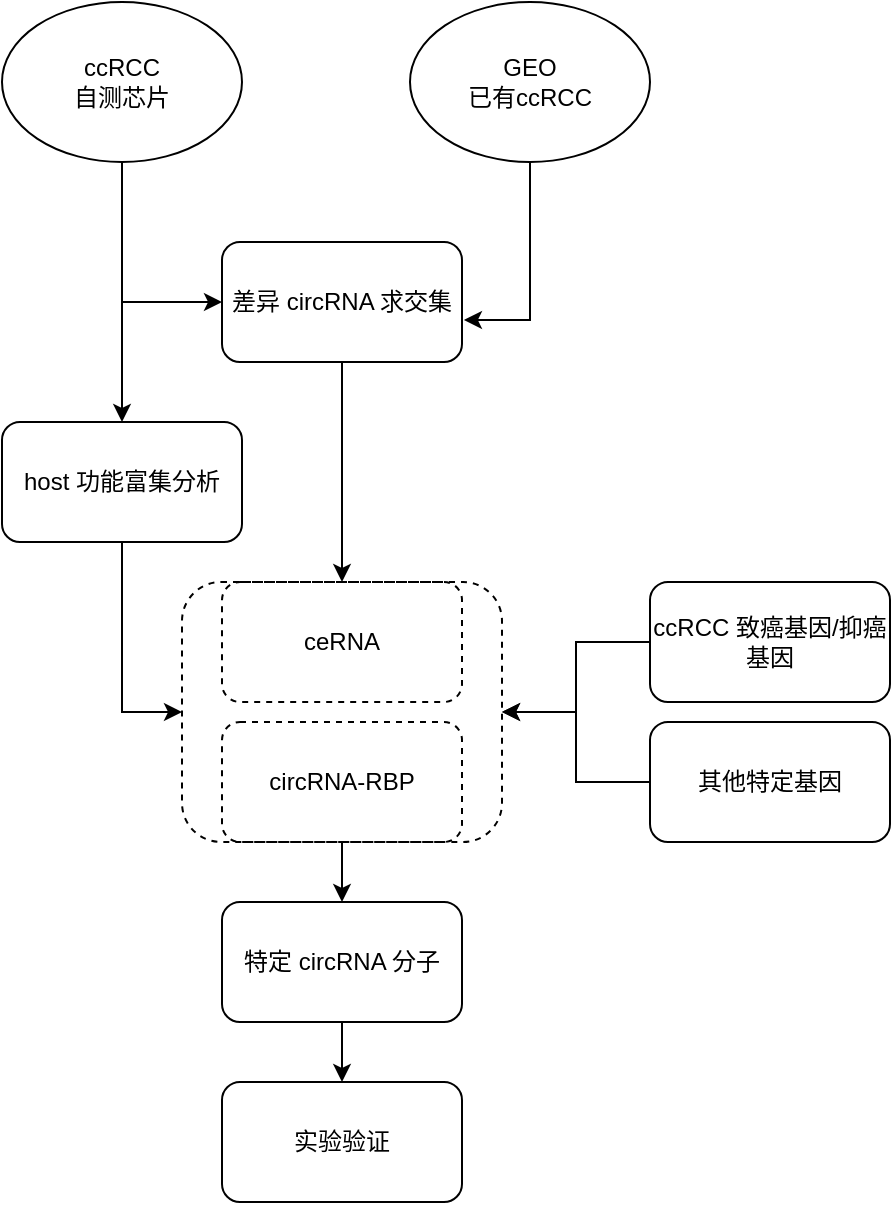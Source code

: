 <mxfile version="16.4.3" type="github">
  <diagram id="C5RBs43oDa-KdzZeNtuy" name="Page-1">
    <mxGraphModel dx="1422" dy="762" grid="1" gridSize="10" guides="1" tooltips="1" connect="1" arrows="1" fold="1" page="1" pageScale="1" pageWidth="827" pageHeight="1169" math="0" shadow="0">
      <root>
        <mxCell id="WIyWlLk6GJQsqaUBKTNV-0" />
        <mxCell id="WIyWlLk6GJQsqaUBKTNV-1" parent="WIyWlLk6GJQsqaUBKTNV-0" />
        <mxCell id="RJGZW5vNADiljtBDb6SS-3" style="edgeStyle=orthogonalEdgeStyle;rounded=0;orthogonalLoop=1;jettySize=auto;html=1;entryX=0;entryY=0.5;entryDx=0;entryDy=0;" edge="1" parent="WIyWlLk6GJQsqaUBKTNV-1" source="RJGZW5vNADiljtBDb6SS-0" target="RJGZW5vNADiljtBDb6SS-2">
          <mxGeometry relative="1" as="geometry" />
        </mxCell>
        <mxCell id="RJGZW5vNADiljtBDb6SS-29" style="edgeStyle=orthogonalEdgeStyle;rounded=0;orthogonalLoop=1;jettySize=auto;html=1;entryX=0.5;entryY=0;entryDx=0;entryDy=0;" edge="1" parent="WIyWlLk6GJQsqaUBKTNV-1" source="RJGZW5vNADiljtBDb6SS-0" target="RJGZW5vNADiljtBDb6SS-19">
          <mxGeometry relative="1" as="geometry" />
        </mxCell>
        <mxCell id="RJGZW5vNADiljtBDb6SS-0" value="ccRCC&lt;br&gt;自测芯片" style="ellipse;whiteSpace=wrap;html=1;" vertex="1" parent="WIyWlLk6GJQsqaUBKTNV-1">
          <mxGeometry x="150" y="90" width="120" height="80" as="geometry" />
        </mxCell>
        <mxCell id="RJGZW5vNADiljtBDb6SS-4" style="edgeStyle=orthogonalEdgeStyle;rounded=0;orthogonalLoop=1;jettySize=auto;html=1;entryX=1.008;entryY=0.65;entryDx=0;entryDy=0;entryPerimeter=0;" edge="1" parent="WIyWlLk6GJQsqaUBKTNV-1" source="RJGZW5vNADiljtBDb6SS-1" target="RJGZW5vNADiljtBDb6SS-2">
          <mxGeometry relative="1" as="geometry" />
        </mxCell>
        <mxCell id="RJGZW5vNADiljtBDb6SS-1" value="GEO&lt;br&gt;已有ccRCC" style="ellipse;whiteSpace=wrap;html=1;" vertex="1" parent="WIyWlLk6GJQsqaUBKTNV-1">
          <mxGeometry x="354" y="90" width="120" height="80" as="geometry" />
        </mxCell>
        <mxCell id="RJGZW5vNADiljtBDb6SS-28" style="edgeStyle=orthogonalEdgeStyle;rounded=0;orthogonalLoop=1;jettySize=auto;html=1;" edge="1" parent="WIyWlLk6GJQsqaUBKTNV-1" source="RJGZW5vNADiljtBDb6SS-2" target="RJGZW5vNADiljtBDb6SS-27">
          <mxGeometry relative="1" as="geometry" />
        </mxCell>
        <mxCell id="RJGZW5vNADiljtBDb6SS-2" value="差异 circRNA 求交集" style="rounded=1;whiteSpace=wrap;html=1;" vertex="1" parent="WIyWlLk6GJQsqaUBKTNV-1">
          <mxGeometry x="260" y="210" width="120" height="60" as="geometry" />
        </mxCell>
        <mxCell id="RJGZW5vNADiljtBDb6SS-34" style="edgeStyle=orthogonalEdgeStyle;rounded=0;orthogonalLoop=1;jettySize=auto;html=1;exitX=0.5;exitY=1;exitDx=0;exitDy=0;" edge="1" parent="WIyWlLk6GJQsqaUBKTNV-1" source="RJGZW5vNADiljtBDb6SS-5">
          <mxGeometry relative="1" as="geometry">
            <mxPoint x="320" y="630" as="targetPoint" />
          </mxGeometry>
        </mxCell>
        <mxCell id="RJGZW5vNADiljtBDb6SS-5" value="特定 circRNA 分子" style="rounded=1;whiteSpace=wrap;html=1;" vertex="1" parent="WIyWlLk6GJQsqaUBKTNV-1">
          <mxGeometry x="260" y="540" width="120" height="60" as="geometry" />
        </mxCell>
        <mxCell id="RJGZW5vNADiljtBDb6SS-13" style="edgeStyle=orthogonalEdgeStyle;rounded=0;orthogonalLoop=1;jettySize=auto;html=1;entryX=1;entryY=0.5;entryDx=0;entryDy=0;" edge="1" parent="WIyWlLk6GJQsqaUBKTNV-1" source="RJGZW5vNADiljtBDb6SS-7" target="RJGZW5vNADiljtBDb6SS-27">
          <mxGeometry relative="1" as="geometry">
            <mxPoint x="510" y="375" as="targetPoint" />
          </mxGeometry>
        </mxCell>
        <mxCell id="RJGZW5vNADiljtBDb6SS-7" value="ccRCC 致癌基因/抑癌基因" style="rounded=1;whiteSpace=wrap;html=1;" vertex="1" parent="WIyWlLk6GJQsqaUBKTNV-1">
          <mxGeometry x="474" y="380" width="120" height="60" as="geometry" />
        </mxCell>
        <mxCell id="RJGZW5vNADiljtBDb6SS-14" style="edgeStyle=orthogonalEdgeStyle;rounded=0;orthogonalLoop=1;jettySize=auto;html=1;entryX=1;entryY=0.5;entryDx=0;entryDy=0;" edge="1" parent="WIyWlLk6GJQsqaUBKTNV-1" source="RJGZW5vNADiljtBDb6SS-10" target="RJGZW5vNADiljtBDb6SS-27">
          <mxGeometry relative="1" as="geometry">
            <mxPoint x="510" y="375" as="targetPoint" />
          </mxGeometry>
        </mxCell>
        <mxCell id="RJGZW5vNADiljtBDb6SS-10" value="其他特定基因" style="rounded=1;whiteSpace=wrap;html=1;" vertex="1" parent="WIyWlLk6GJQsqaUBKTNV-1">
          <mxGeometry x="474" y="450" width="120" height="60" as="geometry" />
        </mxCell>
        <mxCell id="RJGZW5vNADiljtBDb6SS-31" style="edgeStyle=orthogonalEdgeStyle;rounded=0;orthogonalLoop=1;jettySize=auto;html=1;exitX=0.5;exitY=1;exitDx=0;exitDy=0;entryX=0;entryY=0.5;entryDx=0;entryDy=0;" edge="1" parent="WIyWlLk6GJQsqaUBKTNV-1" source="RJGZW5vNADiljtBDb6SS-19" target="RJGZW5vNADiljtBDb6SS-27">
          <mxGeometry relative="1" as="geometry" />
        </mxCell>
        <mxCell id="RJGZW5vNADiljtBDb6SS-19" value="host 功能富集分析" style="rounded=1;whiteSpace=wrap;html=1;" vertex="1" parent="WIyWlLk6GJQsqaUBKTNV-1">
          <mxGeometry x="150" y="300" width="120" height="60" as="geometry" />
        </mxCell>
        <mxCell id="RJGZW5vNADiljtBDb6SS-25" value="ceRNA" style="rounded=1;whiteSpace=wrap;html=1;dashed=1;" vertex="1" parent="WIyWlLk6GJQsqaUBKTNV-1">
          <mxGeometry x="260" y="380" width="120" height="60" as="geometry" />
        </mxCell>
        <mxCell id="RJGZW5vNADiljtBDb6SS-26" value="circRNA-RBP" style="rounded=1;whiteSpace=wrap;html=1;dashed=1;" vertex="1" parent="WIyWlLk6GJQsqaUBKTNV-1">
          <mxGeometry x="260" y="450" width="120" height="60" as="geometry" />
        </mxCell>
        <mxCell id="RJGZW5vNADiljtBDb6SS-32" style="edgeStyle=orthogonalEdgeStyle;rounded=0;orthogonalLoop=1;jettySize=auto;html=1;exitX=0.5;exitY=1;exitDx=0;exitDy=0;entryX=0.5;entryY=0;entryDx=0;entryDy=0;" edge="1" parent="WIyWlLk6GJQsqaUBKTNV-1" source="RJGZW5vNADiljtBDb6SS-27" target="RJGZW5vNADiljtBDb6SS-5">
          <mxGeometry relative="1" as="geometry" />
        </mxCell>
        <mxCell id="RJGZW5vNADiljtBDb6SS-27" value="" style="rounded=1;whiteSpace=wrap;html=1;dashed=1;fillColor=none;" vertex="1" parent="WIyWlLk6GJQsqaUBKTNV-1">
          <mxGeometry x="240" y="380" width="160" height="130" as="geometry" />
        </mxCell>
        <mxCell id="RJGZW5vNADiljtBDb6SS-38" value="实验验证" style="rounded=1;whiteSpace=wrap;html=1;fillColor=none;" vertex="1" parent="WIyWlLk6GJQsqaUBKTNV-1">
          <mxGeometry x="260" y="630" width="120" height="60" as="geometry" />
        </mxCell>
      </root>
    </mxGraphModel>
  </diagram>
</mxfile>
